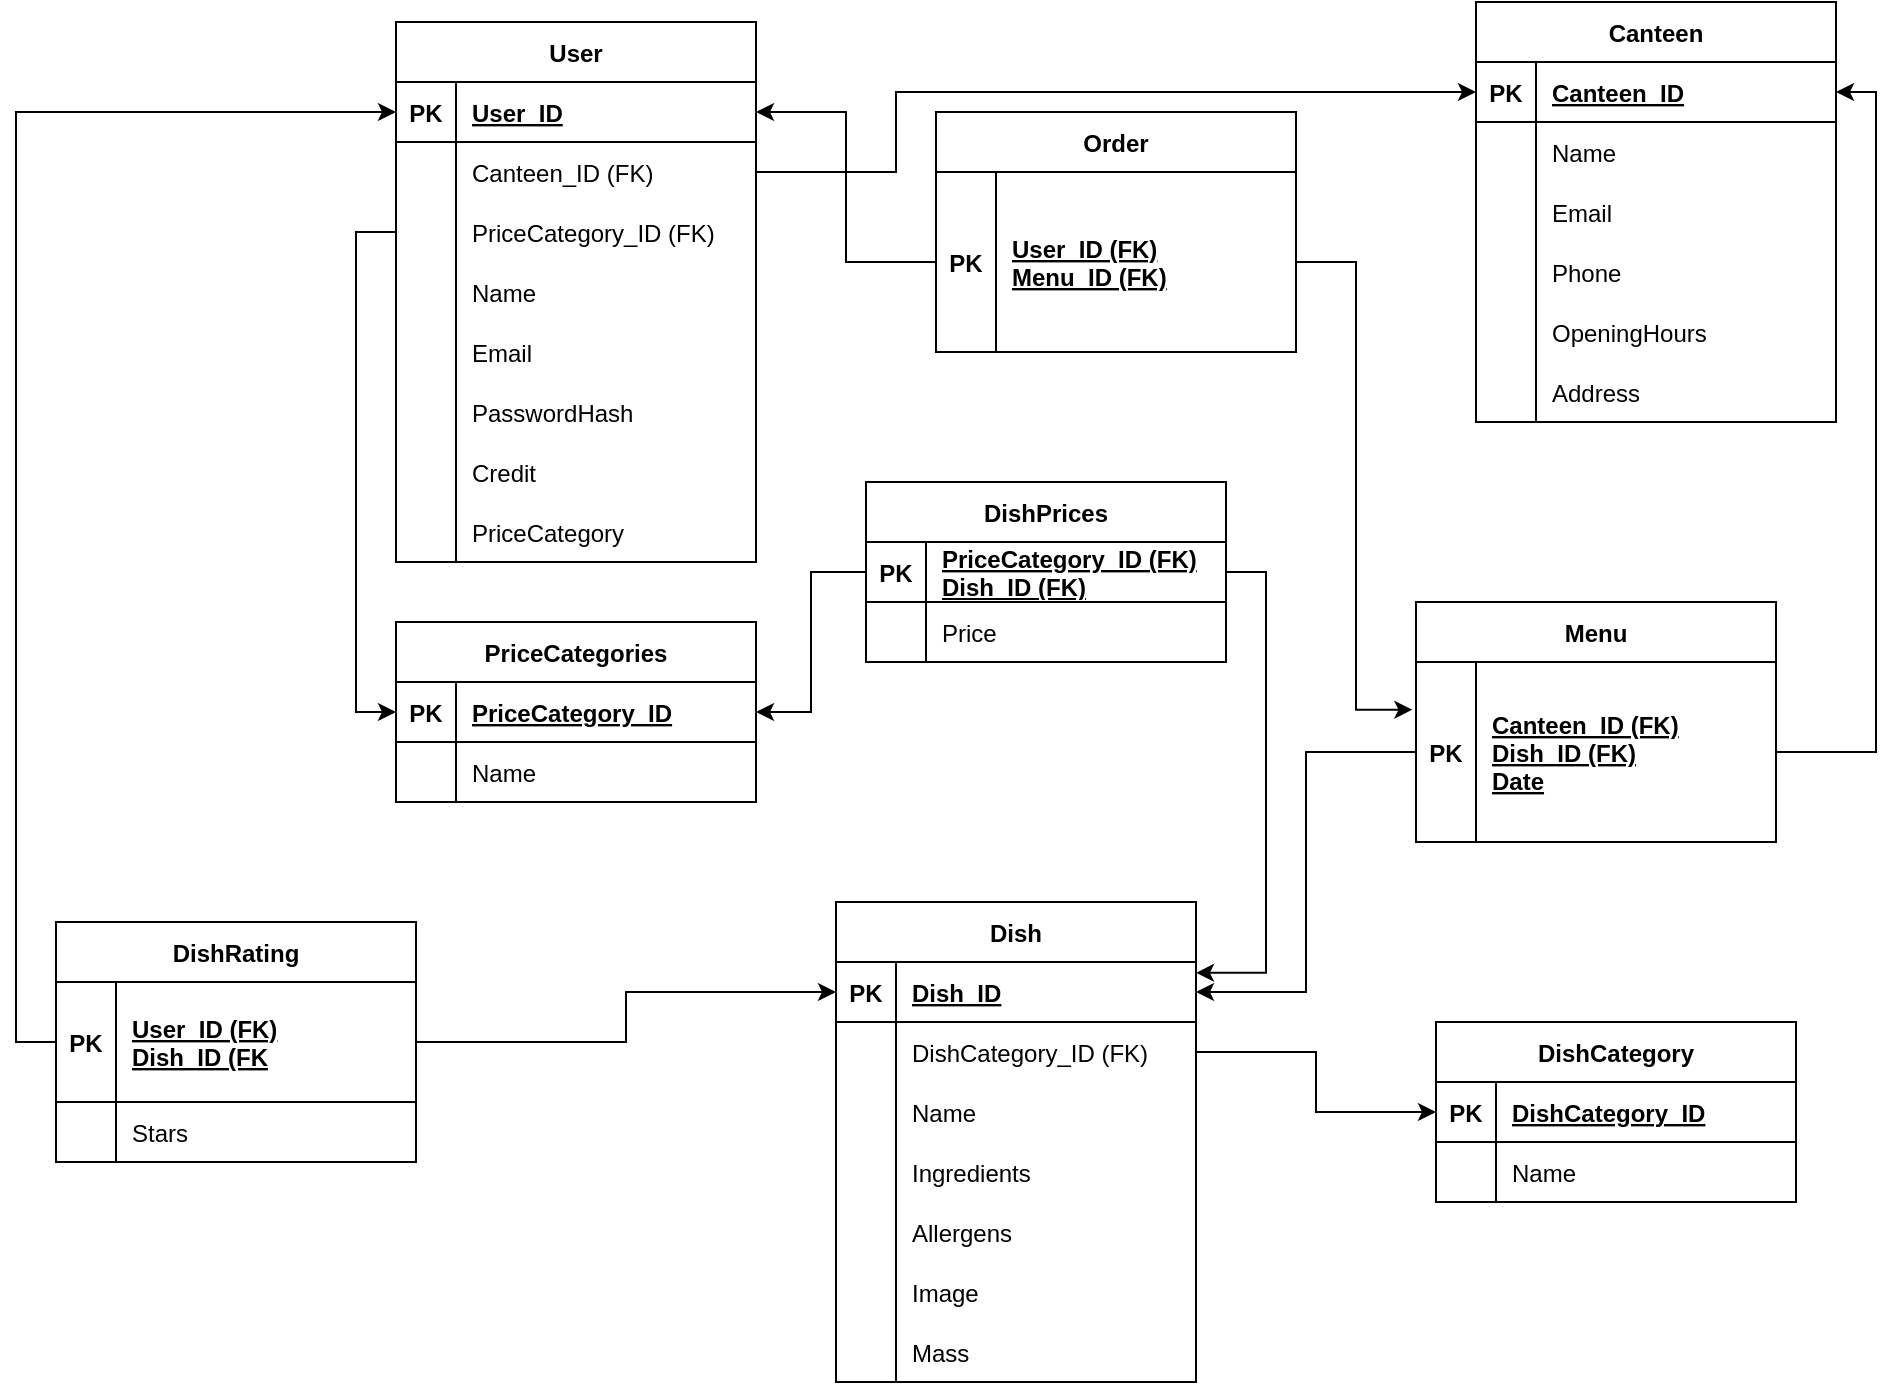 <mxfile version="21.8.2" type="device">
  <diagram name="Final Version" id="_wuXZ6CHV_yXkSp1oPyy">
    <mxGraphModel dx="1885" dy="727" grid="1" gridSize="10" guides="1" tooltips="1" connect="1" arrows="1" fold="1" page="1" pageScale="1" pageWidth="850" pageHeight="1100" math="0" shadow="0">
      <root>
        <mxCell id="0" />
        <mxCell id="1" parent="0" />
        <mxCell id="0rkfQW-frQzm_QfEmQ_q-1" value="User" style="shape=table;startSize=30;container=1;collapsible=1;childLayout=tableLayout;fixedRows=1;rowLines=0;fontStyle=1;align=center;resizeLast=1;" parent="1" vertex="1">
          <mxGeometry x="100" y="80" width="180" height="270" as="geometry">
            <mxRectangle x="100" y="90" width="70" height="30" as="alternateBounds" />
          </mxGeometry>
        </mxCell>
        <mxCell id="0rkfQW-frQzm_QfEmQ_q-2" value="" style="shape=tableRow;horizontal=0;startSize=0;swimlaneHead=0;swimlaneBody=0;fillColor=none;collapsible=0;dropTarget=0;points=[[0,0.5],[1,0.5]];portConstraint=eastwest;top=0;left=0;right=0;bottom=1;" parent="0rkfQW-frQzm_QfEmQ_q-1" vertex="1">
          <mxGeometry y="30" width="180" height="30" as="geometry" />
        </mxCell>
        <mxCell id="0rkfQW-frQzm_QfEmQ_q-3" value="PK" style="shape=partialRectangle;connectable=0;fillColor=none;top=0;left=0;bottom=0;right=0;fontStyle=1;overflow=hidden;" parent="0rkfQW-frQzm_QfEmQ_q-2" vertex="1">
          <mxGeometry width="30" height="30" as="geometry">
            <mxRectangle width="30" height="30" as="alternateBounds" />
          </mxGeometry>
        </mxCell>
        <mxCell id="0rkfQW-frQzm_QfEmQ_q-4" value="User_ID" style="shape=partialRectangle;connectable=0;fillColor=none;top=0;left=0;bottom=0;right=0;align=left;spacingLeft=6;fontStyle=5;overflow=hidden;" parent="0rkfQW-frQzm_QfEmQ_q-2" vertex="1">
          <mxGeometry x="30" width="150" height="30" as="geometry">
            <mxRectangle width="150" height="30" as="alternateBounds" />
          </mxGeometry>
        </mxCell>
        <mxCell id="bzY_yUrseFxLbQC5Vugn-4" style="shape=tableRow;horizontal=0;startSize=0;swimlaneHead=0;swimlaneBody=0;fillColor=none;collapsible=0;dropTarget=0;points=[[0,0.5],[1,0.5]];portConstraint=eastwest;top=0;left=0;right=0;bottom=0;" vertex="1" parent="0rkfQW-frQzm_QfEmQ_q-1">
          <mxGeometry y="60" width="180" height="30" as="geometry" />
        </mxCell>
        <mxCell id="bzY_yUrseFxLbQC5Vugn-5" style="shape=partialRectangle;connectable=0;fillColor=none;top=0;left=0;bottom=0;right=0;editable=1;overflow=hidden;" vertex="1" parent="bzY_yUrseFxLbQC5Vugn-4">
          <mxGeometry width="30" height="30" as="geometry">
            <mxRectangle width="30" height="30" as="alternateBounds" />
          </mxGeometry>
        </mxCell>
        <mxCell id="bzY_yUrseFxLbQC5Vugn-6" value="Canteen_ID (FK)" style="shape=partialRectangle;connectable=0;fillColor=none;top=0;left=0;bottom=0;right=0;align=left;spacingLeft=6;overflow=hidden;" vertex="1" parent="bzY_yUrseFxLbQC5Vugn-4">
          <mxGeometry x="30" width="150" height="30" as="geometry">
            <mxRectangle width="150" height="30" as="alternateBounds" />
          </mxGeometry>
        </mxCell>
        <mxCell id="bzY_yUrseFxLbQC5Vugn-20" style="shape=tableRow;horizontal=0;startSize=0;swimlaneHead=0;swimlaneBody=0;fillColor=none;collapsible=0;dropTarget=0;points=[[0,0.5],[1,0.5]];portConstraint=eastwest;top=0;left=0;right=0;bottom=0;" vertex="1" parent="0rkfQW-frQzm_QfEmQ_q-1">
          <mxGeometry y="90" width="180" height="30" as="geometry" />
        </mxCell>
        <mxCell id="bzY_yUrseFxLbQC5Vugn-21" style="shape=partialRectangle;connectable=0;fillColor=none;top=0;left=0;bottom=0;right=0;editable=1;overflow=hidden;" vertex="1" parent="bzY_yUrseFxLbQC5Vugn-20">
          <mxGeometry width="30" height="30" as="geometry">
            <mxRectangle width="30" height="30" as="alternateBounds" />
          </mxGeometry>
        </mxCell>
        <mxCell id="bzY_yUrseFxLbQC5Vugn-22" value="PriceCategory_ID (FK)" style="shape=partialRectangle;connectable=0;fillColor=none;top=0;left=0;bottom=0;right=0;align=left;spacingLeft=6;overflow=hidden;" vertex="1" parent="bzY_yUrseFxLbQC5Vugn-20">
          <mxGeometry x="30" width="150" height="30" as="geometry">
            <mxRectangle width="150" height="30" as="alternateBounds" />
          </mxGeometry>
        </mxCell>
        <mxCell id="0rkfQW-frQzm_QfEmQ_q-5" style="shape=tableRow;horizontal=0;startSize=0;swimlaneHead=0;swimlaneBody=0;fillColor=none;collapsible=0;dropTarget=0;points=[[0,0.5],[1,0.5]];portConstraint=eastwest;top=0;left=0;right=0;bottom=0;" parent="0rkfQW-frQzm_QfEmQ_q-1" vertex="1">
          <mxGeometry y="120" width="180" height="30" as="geometry" />
        </mxCell>
        <mxCell id="0rkfQW-frQzm_QfEmQ_q-6" style="shape=partialRectangle;connectable=0;fillColor=none;top=0;left=0;bottom=0;right=0;editable=1;overflow=hidden;" parent="0rkfQW-frQzm_QfEmQ_q-5" vertex="1">
          <mxGeometry width="30" height="30" as="geometry">
            <mxRectangle width="30" height="30" as="alternateBounds" />
          </mxGeometry>
        </mxCell>
        <mxCell id="0rkfQW-frQzm_QfEmQ_q-7" value="Name" style="shape=partialRectangle;connectable=0;fillColor=none;top=0;left=0;bottom=0;right=0;align=left;spacingLeft=6;overflow=hidden;" parent="0rkfQW-frQzm_QfEmQ_q-5" vertex="1">
          <mxGeometry x="30" width="150" height="30" as="geometry">
            <mxRectangle width="150" height="30" as="alternateBounds" />
          </mxGeometry>
        </mxCell>
        <mxCell id="0rkfQW-frQzm_QfEmQ_q-8" style="shape=tableRow;horizontal=0;startSize=0;swimlaneHead=0;swimlaneBody=0;fillColor=none;collapsible=0;dropTarget=0;points=[[0,0.5],[1,0.5]];portConstraint=eastwest;top=0;left=0;right=0;bottom=0;" parent="0rkfQW-frQzm_QfEmQ_q-1" vertex="1">
          <mxGeometry y="150" width="180" height="30" as="geometry" />
        </mxCell>
        <mxCell id="0rkfQW-frQzm_QfEmQ_q-9" style="shape=partialRectangle;connectable=0;fillColor=none;top=0;left=0;bottom=0;right=0;editable=1;overflow=hidden;" parent="0rkfQW-frQzm_QfEmQ_q-8" vertex="1">
          <mxGeometry width="30" height="30" as="geometry">
            <mxRectangle width="30" height="30" as="alternateBounds" />
          </mxGeometry>
        </mxCell>
        <mxCell id="0rkfQW-frQzm_QfEmQ_q-10" value="Email" style="shape=partialRectangle;connectable=0;fillColor=none;top=0;left=0;bottom=0;right=0;align=left;spacingLeft=6;overflow=hidden;" parent="0rkfQW-frQzm_QfEmQ_q-8" vertex="1">
          <mxGeometry x="30" width="150" height="30" as="geometry">
            <mxRectangle width="150" height="30" as="alternateBounds" />
          </mxGeometry>
        </mxCell>
        <mxCell id="0rkfQW-frQzm_QfEmQ_q-11" style="shape=tableRow;horizontal=0;startSize=0;swimlaneHead=0;swimlaneBody=0;fillColor=none;collapsible=0;dropTarget=0;points=[[0,0.5],[1,0.5]];portConstraint=eastwest;top=0;left=0;right=0;bottom=0;" parent="0rkfQW-frQzm_QfEmQ_q-1" vertex="1">
          <mxGeometry y="180" width="180" height="30" as="geometry" />
        </mxCell>
        <mxCell id="0rkfQW-frQzm_QfEmQ_q-12" style="shape=partialRectangle;connectable=0;fillColor=none;top=0;left=0;bottom=0;right=0;editable=1;overflow=hidden;" parent="0rkfQW-frQzm_QfEmQ_q-11" vertex="1">
          <mxGeometry width="30" height="30" as="geometry">
            <mxRectangle width="30" height="30" as="alternateBounds" />
          </mxGeometry>
        </mxCell>
        <mxCell id="0rkfQW-frQzm_QfEmQ_q-13" value="PasswordHash" style="shape=partialRectangle;connectable=0;fillColor=none;top=0;left=0;bottom=0;right=0;align=left;spacingLeft=6;overflow=hidden;" parent="0rkfQW-frQzm_QfEmQ_q-11" vertex="1">
          <mxGeometry x="30" width="150" height="30" as="geometry">
            <mxRectangle width="150" height="30" as="alternateBounds" />
          </mxGeometry>
        </mxCell>
        <mxCell id="0rkfQW-frQzm_QfEmQ_q-25" style="shape=tableRow;horizontal=0;startSize=0;swimlaneHead=0;swimlaneBody=0;fillColor=none;collapsible=0;dropTarget=0;points=[[0,0.5],[1,0.5]];portConstraint=eastwest;top=0;left=0;right=0;bottom=0;" parent="0rkfQW-frQzm_QfEmQ_q-1" vertex="1">
          <mxGeometry y="210" width="180" height="30" as="geometry" />
        </mxCell>
        <mxCell id="0rkfQW-frQzm_QfEmQ_q-26" style="shape=partialRectangle;connectable=0;fillColor=none;top=0;left=0;bottom=0;right=0;editable=1;overflow=hidden;" parent="0rkfQW-frQzm_QfEmQ_q-25" vertex="1">
          <mxGeometry width="30" height="30" as="geometry">
            <mxRectangle width="30" height="30" as="alternateBounds" />
          </mxGeometry>
        </mxCell>
        <mxCell id="0rkfQW-frQzm_QfEmQ_q-27" value="Credit" style="shape=partialRectangle;connectable=0;fillColor=none;top=0;left=0;bottom=0;right=0;align=left;spacingLeft=6;overflow=hidden;" parent="0rkfQW-frQzm_QfEmQ_q-25" vertex="1">
          <mxGeometry x="30" width="150" height="30" as="geometry">
            <mxRectangle width="150" height="30" as="alternateBounds" />
          </mxGeometry>
        </mxCell>
        <mxCell id="bzY_yUrseFxLbQC5Vugn-10" style="shape=tableRow;horizontal=0;startSize=0;swimlaneHead=0;swimlaneBody=0;fillColor=none;collapsible=0;dropTarget=0;points=[[0,0.5],[1,0.5]];portConstraint=eastwest;top=0;left=0;right=0;bottom=0;" vertex="1" parent="0rkfQW-frQzm_QfEmQ_q-1">
          <mxGeometry y="240" width="180" height="30" as="geometry" />
        </mxCell>
        <mxCell id="bzY_yUrseFxLbQC5Vugn-11" style="shape=partialRectangle;connectable=0;fillColor=none;top=0;left=0;bottom=0;right=0;editable=1;overflow=hidden;" vertex="1" parent="bzY_yUrseFxLbQC5Vugn-10">
          <mxGeometry width="30" height="30" as="geometry">
            <mxRectangle width="30" height="30" as="alternateBounds" />
          </mxGeometry>
        </mxCell>
        <mxCell id="bzY_yUrseFxLbQC5Vugn-12" value="PriceCategory" style="shape=partialRectangle;connectable=0;fillColor=none;top=0;left=0;bottom=0;right=0;align=left;spacingLeft=6;overflow=hidden;" vertex="1" parent="bzY_yUrseFxLbQC5Vugn-10">
          <mxGeometry x="30" width="150" height="30" as="geometry">
            <mxRectangle width="150" height="30" as="alternateBounds" />
          </mxGeometry>
        </mxCell>
        <mxCell id="0rkfQW-frQzm_QfEmQ_q-28" value="Canteen" style="shape=table;startSize=30;container=1;collapsible=1;childLayout=tableLayout;fixedRows=1;rowLines=0;fontStyle=1;align=center;resizeLast=1;" parent="1" vertex="1">
          <mxGeometry x="640" y="70" width="180" height="210" as="geometry">
            <mxRectangle x="100" y="90" width="70" height="30" as="alternateBounds" />
          </mxGeometry>
        </mxCell>
        <mxCell id="0rkfQW-frQzm_QfEmQ_q-29" value="" style="shape=tableRow;horizontal=0;startSize=0;swimlaneHead=0;swimlaneBody=0;fillColor=none;collapsible=0;dropTarget=0;points=[[0,0.5],[1,0.5]];portConstraint=eastwest;top=0;left=0;right=0;bottom=1;" parent="0rkfQW-frQzm_QfEmQ_q-28" vertex="1">
          <mxGeometry y="30" width="180" height="30" as="geometry" />
        </mxCell>
        <mxCell id="0rkfQW-frQzm_QfEmQ_q-30" value="PK" style="shape=partialRectangle;connectable=0;fillColor=none;top=0;left=0;bottom=0;right=0;fontStyle=1;overflow=hidden;" parent="0rkfQW-frQzm_QfEmQ_q-29" vertex="1">
          <mxGeometry width="30" height="30" as="geometry">
            <mxRectangle width="30" height="30" as="alternateBounds" />
          </mxGeometry>
        </mxCell>
        <mxCell id="0rkfQW-frQzm_QfEmQ_q-31" value="Canteen_ID" style="shape=partialRectangle;connectable=0;fillColor=none;top=0;left=0;bottom=0;right=0;align=left;spacingLeft=6;fontStyle=5;overflow=hidden;" parent="0rkfQW-frQzm_QfEmQ_q-29" vertex="1">
          <mxGeometry x="30" width="150" height="30" as="geometry">
            <mxRectangle width="150" height="30" as="alternateBounds" />
          </mxGeometry>
        </mxCell>
        <mxCell id="0rkfQW-frQzm_QfEmQ_q-32" style="shape=tableRow;horizontal=0;startSize=0;swimlaneHead=0;swimlaneBody=0;fillColor=none;collapsible=0;dropTarget=0;points=[[0,0.5],[1,0.5]];portConstraint=eastwest;top=0;left=0;right=0;bottom=0;" parent="0rkfQW-frQzm_QfEmQ_q-28" vertex="1">
          <mxGeometry y="60" width="180" height="30" as="geometry" />
        </mxCell>
        <mxCell id="0rkfQW-frQzm_QfEmQ_q-33" style="shape=partialRectangle;connectable=0;fillColor=none;top=0;left=0;bottom=0;right=0;editable=1;overflow=hidden;" parent="0rkfQW-frQzm_QfEmQ_q-32" vertex="1">
          <mxGeometry width="30" height="30" as="geometry">
            <mxRectangle width="30" height="30" as="alternateBounds" />
          </mxGeometry>
        </mxCell>
        <mxCell id="0rkfQW-frQzm_QfEmQ_q-34" value="Name" style="shape=partialRectangle;connectable=0;fillColor=none;top=0;left=0;bottom=0;right=0;align=left;spacingLeft=6;overflow=hidden;" parent="0rkfQW-frQzm_QfEmQ_q-32" vertex="1">
          <mxGeometry x="30" width="150" height="30" as="geometry">
            <mxRectangle width="150" height="30" as="alternateBounds" />
          </mxGeometry>
        </mxCell>
        <mxCell id="0rkfQW-frQzm_QfEmQ_q-35" style="shape=tableRow;horizontal=0;startSize=0;swimlaneHead=0;swimlaneBody=0;fillColor=none;collapsible=0;dropTarget=0;points=[[0,0.5],[1,0.5]];portConstraint=eastwest;top=0;left=0;right=0;bottom=0;" parent="0rkfQW-frQzm_QfEmQ_q-28" vertex="1">
          <mxGeometry y="90" width="180" height="30" as="geometry" />
        </mxCell>
        <mxCell id="0rkfQW-frQzm_QfEmQ_q-36" style="shape=partialRectangle;connectable=0;fillColor=none;top=0;left=0;bottom=0;right=0;editable=1;overflow=hidden;" parent="0rkfQW-frQzm_QfEmQ_q-35" vertex="1">
          <mxGeometry width="30" height="30" as="geometry">
            <mxRectangle width="30" height="30" as="alternateBounds" />
          </mxGeometry>
        </mxCell>
        <mxCell id="0rkfQW-frQzm_QfEmQ_q-37" value="Email" style="shape=partialRectangle;connectable=0;fillColor=none;top=0;left=0;bottom=0;right=0;align=left;spacingLeft=6;overflow=hidden;" parent="0rkfQW-frQzm_QfEmQ_q-35" vertex="1">
          <mxGeometry x="30" width="150" height="30" as="geometry">
            <mxRectangle width="150" height="30" as="alternateBounds" />
          </mxGeometry>
        </mxCell>
        <mxCell id="0rkfQW-frQzm_QfEmQ_q-38" style="shape=tableRow;horizontal=0;startSize=0;swimlaneHead=0;swimlaneBody=0;fillColor=none;collapsible=0;dropTarget=0;points=[[0,0.5],[1,0.5]];portConstraint=eastwest;top=0;left=0;right=0;bottom=0;" parent="0rkfQW-frQzm_QfEmQ_q-28" vertex="1">
          <mxGeometry y="120" width="180" height="30" as="geometry" />
        </mxCell>
        <mxCell id="0rkfQW-frQzm_QfEmQ_q-39" style="shape=partialRectangle;connectable=0;fillColor=none;top=0;left=0;bottom=0;right=0;editable=1;overflow=hidden;" parent="0rkfQW-frQzm_QfEmQ_q-38" vertex="1">
          <mxGeometry width="30" height="30" as="geometry">
            <mxRectangle width="30" height="30" as="alternateBounds" />
          </mxGeometry>
        </mxCell>
        <mxCell id="0rkfQW-frQzm_QfEmQ_q-40" value="Phone" style="shape=partialRectangle;connectable=0;fillColor=none;top=0;left=0;bottom=0;right=0;align=left;spacingLeft=6;overflow=hidden;" parent="0rkfQW-frQzm_QfEmQ_q-38" vertex="1">
          <mxGeometry x="30" width="150" height="30" as="geometry">
            <mxRectangle width="150" height="30" as="alternateBounds" />
          </mxGeometry>
        </mxCell>
        <mxCell id="0rkfQW-frQzm_QfEmQ_q-41" style="shape=tableRow;horizontal=0;startSize=0;swimlaneHead=0;swimlaneBody=0;fillColor=none;collapsible=0;dropTarget=0;points=[[0,0.5],[1,0.5]];portConstraint=eastwest;top=0;left=0;right=0;bottom=0;" parent="0rkfQW-frQzm_QfEmQ_q-28" vertex="1">
          <mxGeometry y="150" width="180" height="30" as="geometry" />
        </mxCell>
        <mxCell id="0rkfQW-frQzm_QfEmQ_q-42" style="shape=partialRectangle;connectable=0;fillColor=none;top=0;left=0;bottom=0;right=0;editable=1;overflow=hidden;" parent="0rkfQW-frQzm_QfEmQ_q-41" vertex="1">
          <mxGeometry width="30" height="30" as="geometry">
            <mxRectangle width="30" height="30" as="alternateBounds" />
          </mxGeometry>
        </mxCell>
        <mxCell id="0rkfQW-frQzm_QfEmQ_q-43" value="OpeningHours" style="shape=partialRectangle;connectable=0;fillColor=none;top=0;left=0;bottom=0;right=0;align=left;spacingLeft=6;overflow=hidden;" parent="0rkfQW-frQzm_QfEmQ_q-41" vertex="1">
          <mxGeometry x="30" width="150" height="30" as="geometry">
            <mxRectangle width="150" height="30" as="alternateBounds" />
          </mxGeometry>
        </mxCell>
        <mxCell id="0rkfQW-frQzm_QfEmQ_q-50" style="shape=tableRow;horizontal=0;startSize=0;swimlaneHead=0;swimlaneBody=0;fillColor=none;collapsible=0;dropTarget=0;points=[[0,0.5],[1,0.5]];portConstraint=eastwest;top=0;left=0;right=0;bottom=0;" parent="0rkfQW-frQzm_QfEmQ_q-28" vertex="1">
          <mxGeometry y="180" width="180" height="30" as="geometry" />
        </mxCell>
        <mxCell id="0rkfQW-frQzm_QfEmQ_q-51" style="shape=partialRectangle;connectable=0;fillColor=none;top=0;left=0;bottom=0;right=0;editable=1;overflow=hidden;" parent="0rkfQW-frQzm_QfEmQ_q-50" vertex="1">
          <mxGeometry width="30" height="30" as="geometry">
            <mxRectangle width="30" height="30" as="alternateBounds" />
          </mxGeometry>
        </mxCell>
        <mxCell id="0rkfQW-frQzm_QfEmQ_q-52" value="Address" style="shape=partialRectangle;connectable=0;fillColor=none;top=0;left=0;bottom=0;right=0;align=left;spacingLeft=6;overflow=hidden;" parent="0rkfQW-frQzm_QfEmQ_q-50" vertex="1">
          <mxGeometry x="30" width="150" height="30" as="geometry">
            <mxRectangle width="150" height="30" as="alternateBounds" />
          </mxGeometry>
        </mxCell>
        <mxCell id="0rkfQW-frQzm_QfEmQ_q-56" value="Dish" style="shape=table;startSize=30;container=1;collapsible=1;childLayout=tableLayout;fixedRows=1;rowLines=0;fontStyle=1;align=center;resizeLast=1;" parent="1" vertex="1">
          <mxGeometry x="320" y="520" width="180" height="240" as="geometry">
            <mxRectangle x="100" y="90" width="70" height="30" as="alternateBounds" />
          </mxGeometry>
        </mxCell>
        <mxCell id="0rkfQW-frQzm_QfEmQ_q-57" value="" style="shape=tableRow;horizontal=0;startSize=0;swimlaneHead=0;swimlaneBody=0;fillColor=none;collapsible=0;dropTarget=0;points=[[0,0.5],[1,0.5]];portConstraint=eastwest;top=0;left=0;right=0;bottom=1;" parent="0rkfQW-frQzm_QfEmQ_q-56" vertex="1">
          <mxGeometry y="30" width="180" height="30" as="geometry" />
        </mxCell>
        <mxCell id="0rkfQW-frQzm_QfEmQ_q-58" value="PK" style="shape=partialRectangle;connectable=0;fillColor=none;top=0;left=0;bottom=0;right=0;fontStyle=1;overflow=hidden;" parent="0rkfQW-frQzm_QfEmQ_q-57" vertex="1">
          <mxGeometry width="30" height="30" as="geometry">
            <mxRectangle width="30" height="30" as="alternateBounds" />
          </mxGeometry>
        </mxCell>
        <mxCell id="0rkfQW-frQzm_QfEmQ_q-59" value="Dish_ID" style="shape=partialRectangle;connectable=0;fillColor=none;top=0;left=0;bottom=0;right=0;align=left;spacingLeft=6;fontStyle=5;overflow=hidden;" parent="0rkfQW-frQzm_QfEmQ_q-57" vertex="1">
          <mxGeometry x="30" width="150" height="30" as="geometry">
            <mxRectangle width="150" height="30" as="alternateBounds" />
          </mxGeometry>
        </mxCell>
        <mxCell id="bzY_yUrseFxLbQC5Vugn-43" style="shape=tableRow;horizontal=0;startSize=0;swimlaneHead=0;swimlaneBody=0;fillColor=none;collapsible=0;dropTarget=0;points=[[0,0.5],[1,0.5]];portConstraint=eastwest;top=0;left=0;right=0;bottom=0;" vertex="1" parent="0rkfQW-frQzm_QfEmQ_q-56">
          <mxGeometry y="60" width="180" height="30" as="geometry" />
        </mxCell>
        <mxCell id="bzY_yUrseFxLbQC5Vugn-44" style="shape=partialRectangle;connectable=0;fillColor=none;top=0;left=0;bottom=0;right=0;editable=1;overflow=hidden;" vertex="1" parent="bzY_yUrseFxLbQC5Vugn-43">
          <mxGeometry width="30" height="30" as="geometry">
            <mxRectangle width="30" height="30" as="alternateBounds" />
          </mxGeometry>
        </mxCell>
        <mxCell id="bzY_yUrseFxLbQC5Vugn-45" value="DishCategory_ID (FK)" style="shape=partialRectangle;connectable=0;fillColor=none;top=0;left=0;bottom=0;right=0;align=left;spacingLeft=6;overflow=hidden;" vertex="1" parent="bzY_yUrseFxLbQC5Vugn-43">
          <mxGeometry x="30" width="150" height="30" as="geometry">
            <mxRectangle width="150" height="30" as="alternateBounds" />
          </mxGeometry>
        </mxCell>
        <mxCell id="0rkfQW-frQzm_QfEmQ_q-60" style="shape=tableRow;horizontal=0;startSize=0;swimlaneHead=0;swimlaneBody=0;fillColor=none;collapsible=0;dropTarget=0;points=[[0,0.5],[1,0.5]];portConstraint=eastwest;top=0;left=0;right=0;bottom=0;" parent="0rkfQW-frQzm_QfEmQ_q-56" vertex="1">
          <mxGeometry y="90" width="180" height="30" as="geometry" />
        </mxCell>
        <mxCell id="0rkfQW-frQzm_QfEmQ_q-61" style="shape=partialRectangle;connectable=0;fillColor=none;top=0;left=0;bottom=0;right=0;editable=1;overflow=hidden;" parent="0rkfQW-frQzm_QfEmQ_q-60" vertex="1">
          <mxGeometry width="30" height="30" as="geometry">
            <mxRectangle width="30" height="30" as="alternateBounds" />
          </mxGeometry>
        </mxCell>
        <mxCell id="0rkfQW-frQzm_QfEmQ_q-62" value="Name" style="shape=partialRectangle;connectable=0;fillColor=none;top=0;left=0;bottom=0;right=0;align=left;spacingLeft=6;overflow=hidden;" parent="0rkfQW-frQzm_QfEmQ_q-60" vertex="1">
          <mxGeometry x="30" width="150" height="30" as="geometry">
            <mxRectangle width="150" height="30" as="alternateBounds" />
          </mxGeometry>
        </mxCell>
        <mxCell id="0rkfQW-frQzm_QfEmQ_q-63" style="shape=tableRow;horizontal=0;startSize=0;swimlaneHead=0;swimlaneBody=0;fillColor=none;collapsible=0;dropTarget=0;points=[[0,0.5],[1,0.5]];portConstraint=eastwest;top=0;left=0;right=0;bottom=0;" parent="0rkfQW-frQzm_QfEmQ_q-56" vertex="1">
          <mxGeometry y="120" width="180" height="30" as="geometry" />
        </mxCell>
        <mxCell id="0rkfQW-frQzm_QfEmQ_q-64" style="shape=partialRectangle;connectable=0;fillColor=none;top=0;left=0;bottom=0;right=0;editable=1;overflow=hidden;" parent="0rkfQW-frQzm_QfEmQ_q-63" vertex="1">
          <mxGeometry width="30" height="30" as="geometry">
            <mxRectangle width="30" height="30" as="alternateBounds" />
          </mxGeometry>
        </mxCell>
        <mxCell id="0rkfQW-frQzm_QfEmQ_q-65" value="Ingredients" style="shape=partialRectangle;connectable=0;fillColor=none;top=0;left=0;bottom=0;right=0;align=left;spacingLeft=6;overflow=hidden;" parent="0rkfQW-frQzm_QfEmQ_q-63" vertex="1">
          <mxGeometry x="30" width="150" height="30" as="geometry">
            <mxRectangle width="150" height="30" as="alternateBounds" />
          </mxGeometry>
        </mxCell>
        <mxCell id="0rkfQW-frQzm_QfEmQ_q-66" style="shape=tableRow;horizontal=0;startSize=0;swimlaneHead=0;swimlaneBody=0;fillColor=none;collapsible=0;dropTarget=0;points=[[0,0.5],[1,0.5]];portConstraint=eastwest;top=0;left=0;right=0;bottom=0;" parent="0rkfQW-frQzm_QfEmQ_q-56" vertex="1">
          <mxGeometry y="150" width="180" height="30" as="geometry" />
        </mxCell>
        <mxCell id="0rkfQW-frQzm_QfEmQ_q-67" style="shape=partialRectangle;connectable=0;fillColor=none;top=0;left=0;bottom=0;right=0;editable=1;overflow=hidden;" parent="0rkfQW-frQzm_QfEmQ_q-66" vertex="1">
          <mxGeometry width="30" height="30" as="geometry">
            <mxRectangle width="30" height="30" as="alternateBounds" />
          </mxGeometry>
        </mxCell>
        <mxCell id="0rkfQW-frQzm_QfEmQ_q-68" value="Allergens" style="shape=partialRectangle;connectable=0;fillColor=none;top=0;left=0;bottom=0;right=0;align=left;spacingLeft=6;overflow=hidden;" parent="0rkfQW-frQzm_QfEmQ_q-66" vertex="1">
          <mxGeometry x="30" width="150" height="30" as="geometry">
            <mxRectangle width="150" height="30" as="alternateBounds" />
          </mxGeometry>
        </mxCell>
        <mxCell id="0rkfQW-frQzm_QfEmQ_q-179" style="shape=tableRow;horizontal=0;startSize=0;swimlaneHead=0;swimlaneBody=0;fillColor=none;collapsible=0;dropTarget=0;points=[[0,0.5],[1,0.5]];portConstraint=eastwest;top=0;left=0;right=0;bottom=0;" parent="0rkfQW-frQzm_QfEmQ_q-56" vertex="1">
          <mxGeometry y="180" width="180" height="30" as="geometry" />
        </mxCell>
        <mxCell id="0rkfQW-frQzm_QfEmQ_q-180" style="shape=partialRectangle;connectable=0;fillColor=none;top=0;left=0;bottom=0;right=0;editable=1;overflow=hidden;" parent="0rkfQW-frQzm_QfEmQ_q-179" vertex="1">
          <mxGeometry width="30" height="30" as="geometry">
            <mxRectangle width="30" height="30" as="alternateBounds" />
          </mxGeometry>
        </mxCell>
        <mxCell id="0rkfQW-frQzm_QfEmQ_q-181" value="Image" style="shape=partialRectangle;connectable=0;fillColor=none;top=0;left=0;bottom=0;right=0;align=left;spacingLeft=6;overflow=hidden;" parent="0rkfQW-frQzm_QfEmQ_q-179" vertex="1">
          <mxGeometry x="30" width="150" height="30" as="geometry">
            <mxRectangle width="150" height="30" as="alternateBounds" />
          </mxGeometry>
        </mxCell>
        <mxCell id="bzY_yUrseFxLbQC5Vugn-33" style="shape=tableRow;horizontal=0;startSize=0;swimlaneHead=0;swimlaneBody=0;fillColor=none;collapsible=0;dropTarget=0;points=[[0,0.5],[1,0.5]];portConstraint=eastwest;top=0;left=0;right=0;bottom=0;" vertex="1" parent="0rkfQW-frQzm_QfEmQ_q-56">
          <mxGeometry y="210" width="180" height="30" as="geometry" />
        </mxCell>
        <mxCell id="bzY_yUrseFxLbQC5Vugn-34" style="shape=partialRectangle;connectable=0;fillColor=none;top=0;left=0;bottom=0;right=0;editable=1;overflow=hidden;" vertex="1" parent="bzY_yUrseFxLbQC5Vugn-33">
          <mxGeometry width="30" height="30" as="geometry">
            <mxRectangle width="30" height="30" as="alternateBounds" />
          </mxGeometry>
        </mxCell>
        <mxCell id="bzY_yUrseFxLbQC5Vugn-35" value="Mass" style="shape=partialRectangle;connectable=0;fillColor=none;top=0;left=0;bottom=0;right=0;align=left;spacingLeft=6;overflow=hidden;" vertex="1" parent="bzY_yUrseFxLbQC5Vugn-33">
          <mxGeometry x="30" width="150" height="30" as="geometry">
            <mxRectangle width="150" height="30" as="alternateBounds" />
          </mxGeometry>
        </mxCell>
        <mxCell id="0rkfQW-frQzm_QfEmQ_q-75" value="DishRating" style="shape=table;startSize=30;container=1;collapsible=1;childLayout=tableLayout;fixedRows=1;rowLines=0;fontStyle=1;align=center;resizeLast=1;" parent="1" vertex="1">
          <mxGeometry x="-70" y="530" width="180" height="120" as="geometry">
            <mxRectangle x="100" y="90" width="70" height="30" as="alternateBounds" />
          </mxGeometry>
        </mxCell>
        <mxCell id="0rkfQW-frQzm_QfEmQ_q-76" value="" style="shape=tableRow;horizontal=0;startSize=0;swimlaneHead=0;swimlaneBody=0;fillColor=none;collapsible=0;dropTarget=0;points=[[0,0.5],[1,0.5]];portConstraint=eastwest;top=0;left=0;right=0;bottom=1;" parent="0rkfQW-frQzm_QfEmQ_q-75" vertex="1">
          <mxGeometry y="30" width="180" height="60" as="geometry" />
        </mxCell>
        <mxCell id="0rkfQW-frQzm_QfEmQ_q-77" value="PK" style="shape=partialRectangle;connectable=0;fillColor=none;top=0;left=0;bottom=0;right=0;fontStyle=1;overflow=hidden;" parent="0rkfQW-frQzm_QfEmQ_q-76" vertex="1">
          <mxGeometry width="30" height="60" as="geometry">
            <mxRectangle width="30" height="60" as="alternateBounds" />
          </mxGeometry>
        </mxCell>
        <mxCell id="0rkfQW-frQzm_QfEmQ_q-78" value="User_ID (FK)&#xa;Dish_ID (FK" style="shape=partialRectangle;connectable=0;fillColor=none;top=0;left=0;bottom=0;right=0;align=left;spacingLeft=6;fontStyle=5;overflow=hidden;" parent="0rkfQW-frQzm_QfEmQ_q-76" vertex="1">
          <mxGeometry x="30" width="150" height="60" as="geometry">
            <mxRectangle width="150" height="60" as="alternateBounds" />
          </mxGeometry>
        </mxCell>
        <mxCell id="0rkfQW-frQzm_QfEmQ_q-79" style="shape=tableRow;horizontal=0;startSize=0;swimlaneHead=0;swimlaneBody=0;fillColor=none;collapsible=0;dropTarget=0;points=[[0,0.5],[1,0.5]];portConstraint=eastwest;top=0;left=0;right=0;bottom=0;" parent="0rkfQW-frQzm_QfEmQ_q-75" vertex="1">
          <mxGeometry y="90" width="180" height="30" as="geometry" />
        </mxCell>
        <mxCell id="0rkfQW-frQzm_QfEmQ_q-80" style="shape=partialRectangle;connectable=0;fillColor=none;top=0;left=0;bottom=0;right=0;editable=1;overflow=hidden;" parent="0rkfQW-frQzm_QfEmQ_q-79" vertex="1">
          <mxGeometry width="30" height="30" as="geometry">
            <mxRectangle width="30" height="30" as="alternateBounds" />
          </mxGeometry>
        </mxCell>
        <mxCell id="0rkfQW-frQzm_QfEmQ_q-81" value="Stars" style="shape=partialRectangle;connectable=0;fillColor=none;top=0;left=0;bottom=0;right=0;align=left;spacingLeft=6;overflow=hidden;" parent="0rkfQW-frQzm_QfEmQ_q-79" vertex="1">
          <mxGeometry x="30" width="150" height="30" as="geometry">
            <mxRectangle width="150" height="30" as="alternateBounds" />
          </mxGeometry>
        </mxCell>
        <mxCell id="0rkfQW-frQzm_QfEmQ_q-93" style="edgeStyle=orthogonalEdgeStyle;rounded=0;orthogonalLoop=1;jettySize=auto;html=1;exitX=0;exitY=0.5;exitDx=0;exitDy=0;entryX=0;entryY=0.5;entryDx=0;entryDy=0;" parent="1" source="0rkfQW-frQzm_QfEmQ_q-76" target="0rkfQW-frQzm_QfEmQ_q-2" edge="1">
          <mxGeometry relative="1" as="geometry" />
        </mxCell>
        <mxCell id="0rkfQW-frQzm_QfEmQ_q-94" style="edgeStyle=orthogonalEdgeStyle;rounded=0;orthogonalLoop=1;jettySize=auto;html=1;" parent="1" target="0rkfQW-frQzm_QfEmQ_q-57" edge="1">
          <mxGeometry relative="1" as="geometry" />
        </mxCell>
        <mxCell id="0rkfQW-frQzm_QfEmQ_q-163" style="edgeStyle=orthogonalEdgeStyle;rounded=0;orthogonalLoop=1;jettySize=auto;html=1;exitX=1;exitY=0.5;exitDx=0;exitDy=0;entryX=0;entryY=0.5;entryDx=0;entryDy=0;" parent="1" source="0rkfQW-frQzm_QfEmQ_q-76" target="0rkfQW-frQzm_QfEmQ_q-57" edge="1">
          <mxGeometry relative="1" as="geometry" />
        </mxCell>
        <mxCell id="0rkfQW-frQzm_QfEmQ_q-164" value="Menu" style="shape=table;startSize=30;container=1;collapsible=1;childLayout=tableLayout;fixedRows=1;rowLines=0;fontStyle=1;align=center;resizeLast=1;" parent="1" vertex="1">
          <mxGeometry x="610" y="370" width="180" height="120" as="geometry">
            <mxRectangle x="100" y="90" width="70" height="30" as="alternateBounds" />
          </mxGeometry>
        </mxCell>
        <mxCell id="0rkfQW-frQzm_QfEmQ_q-165" value="" style="shape=tableRow;horizontal=0;startSize=0;swimlaneHead=0;swimlaneBody=0;fillColor=none;collapsible=0;dropTarget=0;points=[[0,0.5],[1,0.5]];portConstraint=eastwest;top=0;left=0;right=0;bottom=1;" parent="0rkfQW-frQzm_QfEmQ_q-164" vertex="1">
          <mxGeometry y="30" width="180" height="90" as="geometry" />
        </mxCell>
        <mxCell id="0rkfQW-frQzm_QfEmQ_q-166" value="PK" style="shape=partialRectangle;connectable=0;fillColor=none;top=0;left=0;bottom=0;right=0;fontStyle=1;overflow=hidden;" parent="0rkfQW-frQzm_QfEmQ_q-165" vertex="1">
          <mxGeometry width="30" height="90" as="geometry">
            <mxRectangle width="30" height="90" as="alternateBounds" />
          </mxGeometry>
        </mxCell>
        <mxCell id="0rkfQW-frQzm_QfEmQ_q-167" value="Canteen_ID (FK)&#xa;Dish_ID (FK)&#xa;Date" style="shape=partialRectangle;connectable=0;fillColor=none;top=0;left=0;bottom=0;right=0;align=left;spacingLeft=6;fontStyle=5;overflow=hidden;spacingTop=0;spacing=2;spacingBottom=0;" parent="0rkfQW-frQzm_QfEmQ_q-165" vertex="1">
          <mxGeometry x="30" width="150" height="90" as="geometry">
            <mxRectangle width="150" height="90" as="alternateBounds" />
          </mxGeometry>
        </mxCell>
        <mxCell id="0rkfQW-frQzm_QfEmQ_q-171" style="edgeStyle=orthogonalEdgeStyle;rounded=0;orthogonalLoop=1;jettySize=auto;html=1;exitX=0;exitY=0.5;exitDx=0;exitDy=0;entryX=1;entryY=0.5;entryDx=0;entryDy=0;" parent="1" source="0rkfQW-frQzm_QfEmQ_q-165" target="0rkfQW-frQzm_QfEmQ_q-57" edge="1">
          <mxGeometry relative="1" as="geometry" />
        </mxCell>
        <mxCell id="0rkfQW-frQzm_QfEmQ_q-172" style="edgeStyle=orthogonalEdgeStyle;rounded=0;orthogonalLoop=1;jettySize=auto;html=1;entryX=1;entryY=0.5;entryDx=0;entryDy=0;" parent="1" source="0rkfQW-frQzm_QfEmQ_q-165" target="0rkfQW-frQzm_QfEmQ_q-29" edge="1">
          <mxGeometry relative="1" as="geometry" />
        </mxCell>
        <mxCell id="0rkfQW-frQzm_QfEmQ_q-173" value="Order" style="shape=table;startSize=30;container=1;collapsible=1;childLayout=tableLayout;fixedRows=1;rowLines=0;fontStyle=1;align=center;resizeLast=1;" parent="1" vertex="1">
          <mxGeometry x="370" y="125" width="180" height="120" as="geometry">
            <mxRectangle x="100" y="90" width="70" height="30" as="alternateBounds" />
          </mxGeometry>
        </mxCell>
        <mxCell id="0rkfQW-frQzm_QfEmQ_q-174" value="" style="shape=tableRow;horizontal=0;startSize=0;swimlaneHead=0;swimlaneBody=0;fillColor=none;collapsible=0;dropTarget=0;points=[[0,0.5],[1,0.5]];portConstraint=eastwest;top=0;left=0;right=0;bottom=1;" parent="0rkfQW-frQzm_QfEmQ_q-173" vertex="1">
          <mxGeometry y="30" width="180" height="90" as="geometry" />
        </mxCell>
        <mxCell id="0rkfQW-frQzm_QfEmQ_q-175" value="PK" style="shape=partialRectangle;connectable=0;fillColor=none;top=0;left=0;bottom=0;right=0;fontStyle=1;overflow=hidden;" parent="0rkfQW-frQzm_QfEmQ_q-174" vertex="1">
          <mxGeometry width="30" height="90" as="geometry">
            <mxRectangle width="30" height="90" as="alternateBounds" />
          </mxGeometry>
        </mxCell>
        <mxCell id="0rkfQW-frQzm_QfEmQ_q-176" value="User_ID (FK)&#xa;Menu_ID (FK)" style="shape=partialRectangle;connectable=0;fillColor=none;top=0;left=0;bottom=0;right=0;align=left;spacingLeft=6;fontStyle=5;overflow=hidden;spacingTop=0;spacing=2;spacingBottom=0;" parent="0rkfQW-frQzm_QfEmQ_q-174" vertex="1">
          <mxGeometry x="30" width="150" height="90" as="geometry">
            <mxRectangle width="150" height="90" as="alternateBounds" />
          </mxGeometry>
        </mxCell>
        <mxCell id="0rkfQW-frQzm_QfEmQ_q-177" style="edgeStyle=orthogonalEdgeStyle;rounded=0;orthogonalLoop=1;jettySize=auto;html=1;" parent="1" source="0rkfQW-frQzm_QfEmQ_q-174" target="0rkfQW-frQzm_QfEmQ_q-2" edge="1">
          <mxGeometry relative="1" as="geometry" />
        </mxCell>
        <mxCell id="0rkfQW-frQzm_QfEmQ_q-178" style="edgeStyle=orthogonalEdgeStyle;rounded=0;orthogonalLoop=1;jettySize=auto;html=1;exitX=1;exitY=0.5;exitDx=0;exitDy=0;entryX=-0.01;entryY=0.265;entryDx=0;entryDy=0;entryPerimeter=0;" parent="1" source="0rkfQW-frQzm_QfEmQ_q-174" target="0rkfQW-frQzm_QfEmQ_q-165" edge="1">
          <mxGeometry relative="1" as="geometry" />
        </mxCell>
        <mxCell id="bzY_yUrseFxLbQC5Vugn-9" style="edgeStyle=orthogonalEdgeStyle;rounded=0;orthogonalLoop=1;jettySize=auto;html=1;exitX=1;exitY=0.5;exitDx=0;exitDy=0;entryX=0;entryY=0.5;entryDx=0;entryDy=0;" edge="1" parent="1" source="bzY_yUrseFxLbQC5Vugn-4" target="0rkfQW-frQzm_QfEmQ_q-29">
          <mxGeometry relative="1" as="geometry">
            <Array as="points">
              <mxPoint x="350" y="155" />
              <mxPoint x="350" y="115" />
            </Array>
          </mxGeometry>
        </mxCell>
        <mxCell id="bzY_yUrseFxLbQC5Vugn-13" value="PriceCategories" style="shape=table;startSize=30;container=1;collapsible=1;childLayout=tableLayout;fixedRows=1;rowLines=0;fontStyle=1;align=center;resizeLast=1;" vertex="1" parent="1">
          <mxGeometry x="100" y="380" width="180" height="90" as="geometry">
            <mxRectangle x="100" y="90" width="70" height="30" as="alternateBounds" />
          </mxGeometry>
        </mxCell>
        <mxCell id="bzY_yUrseFxLbQC5Vugn-14" value="" style="shape=tableRow;horizontal=0;startSize=0;swimlaneHead=0;swimlaneBody=0;fillColor=none;collapsible=0;dropTarget=0;points=[[0,0.5],[1,0.5]];portConstraint=eastwest;top=0;left=0;right=0;bottom=1;" vertex="1" parent="bzY_yUrseFxLbQC5Vugn-13">
          <mxGeometry y="30" width="180" height="30" as="geometry" />
        </mxCell>
        <mxCell id="bzY_yUrseFxLbQC5Vugn-15" value="PK" style="shape=partialRectangle;connectable=0;fillColor=none;top=0;left=0;bottom=0;right=0;fontStyle=1;overflow=hidden;" vertex="1" parent="bzY_yUrseFxLbQC5Vugn-14">
          <mxGeometry width="30" height="30" as="geometry">
            <mxRectangle width="30" height="30" as="alternateBounds" />
          </mxGeometry>
        </mxCell>
        <mxCell id="bzY_yUrseFxLbQC5Vugn-16" value="PriceCategory_ID" style="shape=partialRectangle;connectable=0;fillColor=none;top=0;left=0;bottom=0;right=0;align=left;spacingLeft=6;fontStyle=5;overflow=hidden;" vertex="1" parent="bzY_yUrseFxLbQC5Vugn-14">
          <mxGeometry x="30" width="150" height="30" as="geometry">
            <mxRectangle width="150" height="30" as="alternateBounds" />
          </mxGeometry>
        </mxCell>
        <mxCell id="bzY_yUrseFxLbQC5Vugn-17" style="shape=tableRow;horizontal=0;startSize=0;swimlaneHead=0;swimlaneBody=0;fillColor=none;collapsible=0;dropTarget=0;points=[[0,0.5],[1,0.5]];portConstraint=eastwest;top=0;left=0;right=0;bottom=0;" vertex="1" parent="bzY_yUrseFxLbQC5Vugn-13">
          <mxGeometry y="60" width="180" height="30" as="geometry" />
        </mxCell>
        <mxCell id="bzY_yUrseFxLbQC5Vugn-18" style="shape=partialRectangle;connectable=0;fillColor=none;top=0;left=0;bottom=0;right=0;editable=1;overflow=hidden;" vertex="1" parent="bzY_yUrseFxLbQC5Vugn-17">
          <mxGeometry width="30" height="30" as="geometry">
            <mxRectangle width="30" height="30" as="alternateBounds" />
          </mxGeometry>
        </mxCell>
        <mxCell id="bzY_yUrseFxLbQC5Vugn-19" value="Name" style="shape=partialRectangle;connectable=0;fillColor=none;top=0;left=0;bottom=0;right=0;align=left;spacingLeft=6;overflow=hidden;" vertex="1" parent="bzY_yUrseFxLbQC5Vugn-17">
          <mxGeometry x="30" width="150" height="30" as="geometry">
            <mxRectangle width="150" height="30" as="alternateBounds" />
          </mxGeometry>
        </mxCell>
        <mxCell id="bzY_yUrseFxLbQC5Vugn-23" style="edgeStyle=orthogonalEdgeStyle;rounded=0;orthogonalLoop=1;jettySize=auto;html=1;exitX=0;exitY=0.5;exitDx=0;exitDy=0;entryX=0;entryY=0.5;entryDx=0;entryDy=0;" edge="1" parent="1" source="bzY_yUrseFxLbQC5Vugn-20" target="bzY_yUrseFxLbQC5Vugn-14">
          <mxGeometry relative="1" as="geometry" />
        </mxCell>
        <mxCell id="bzY_yUrseFxLbQC5Vugn-24" value="DishPrices" style="shape=table;startSize=30;container=1;collapsible=1;childLayout=tableLayout;fixedRows=1;rowLines=0;fontStyle=1;align=center;resizeLast=1;" vertex="1" parent="1">
          <mxGeometry x="335" y="310" width="180" height="90" as="geometry">
            <mxRectangle x="100" y="90" width="70" height="30" as="alternateBounds" />
          </mxGeometry>
        </mxCell>
        <mxCell id="bzY_yUrseFxLbQC5Vugn-25" value="" style="shape=tableRow;horizontal=0;startSize=0;swimlaneHead=0;swimlaneBody=0;fillColor=none;collapsible=0;dropTarget=0;points=[[0,0.5],[1,0.5]];portConstraint=eastwest;top=0;left=0;right=0;bottom=1;" vertex="1" parent="bzY_yUrseFxLbQC5Vugn-24">
          <mxGeometry y="30" width="180" height="30" as="geometry" />
        </mxCell>
        <mxCell id="bzY_yUrseFxLbQC5Vugn-26" value="PK" style="shape=partialRectangle;connectable=0;fillColor=none;top=0;left=0;bottom=0;right=0;fontStyle=1;overflow=hidden;" vertex="1" parent="bzY_yUrseFxLbQC5Vugn-25">
          <mxGeometry width="30" height="30" as="geometry">
            <mxRectangle width="30" height="30" as="alternateBounds" />
          </mxGeometry>
        </mxCell>
        <mxCell id="bzY_yUrseFxLbQC5Vugn-27" value="PriceCategory_ID (FK)&#xa;Dish_ID (FK)" style="shape=partialRectangle;connectable=0;fillColor=none;top=0;left=0;bottom=0;right=0;align=left;spacingLeft=6;fontStyle=5;overflow=hidden;" vertex="1" parent="bzY_yUrseFxLbQC5Vugn-25">
          <mxGeometry x="30" width="150" height="30" as="geometry">
            <mxRectangle width="150" height="30" as="alternateBounds" />
          </mxGeometry>
        </mxCell>
        <mxCell id="bzY_yUrseFxLbQC5Vugn-28" style="shape=tableRow;horizontal=0;startSize=0;swimlaneHead=0;swimlaneBody=0;fillColor=none;collapsible=0;dropTarget=0;points=[[0,0.5],[1,0.5]];portConstraint=eastwest;top=0;left=0;right=0;bottom=0;" vertex="1" parent="bzY_yUrseFxLbQC5Vugn-24">
          <mxGeometry y="60" width="180" height="30" as="geometry" />
        </mxCell>
        <mxCell id="bzY_yUrseFxLbQC5Vugn-29" style="shape=partialRectangle;connectable=0;fillColor=none;top=0;left=0;bottom=0;right=0;editable=1;overflow=hidden;" vertex="1" parent="bzY_yUrseFxLbQC5Vugn-28">
          <mxGeometry width="30" height="30" as="geometry">
            <mxRectangle width="30" height="30" as="alternateBounds" />
          </mxGeometry>
        </mxCell>
        <mxCell id="bzY_yUrseFxLbQC5Vugn-30" value="Price" style="shape=partialRectangle;connectable=0;fillColor=none;top=0;left=0;bottom=0;right=0;align=left;spacingLeft=6;overflow=hidden;" vertex="1" parent="bzY_yUrseFxLbQC5Vugn-28">
          <mxGeometry x="30" width="150" height="30" as="geometry">
            <mxRectangle width="150" height="30" as="alternateBounds" />
          </mxGeometry>
        </mxCell>
        <mxCell id="bzY_yUrseFxLbQC5Vugn-31" style="edgeStyle=orthogonalEdgeStyle;rounded=0;orthogonalLoop=1;jettySize=auto;html=1;exitX=0;exitY=0.5;exitDx=0;exitDy=0;entryX=1;entryY=0.5;entryDx=0;entryDy=0;" edge="1" parent="1" source="bzY_yUrseFxLbQC5Vugn-25" target="bzY_yUrseFxLbQC5Vugn-14">
          <mxGeometry relative="1" as="geometry" />
        </mxCell>
        <mxCell id="bzY_yUrseFxLbQC5Vugn-32" style="edgeStyle=orthogonalEdgeStyle;rounded=0;orthogonalLoop=1;jettySize=auto;html=1;exitX=1;exitY=0.5;exitDx=0;exitDy=0;entryX=1;entryY=0.181;entryDx=0;entryDy=0;entryPerimeter=0;" edge="1" parent="1" source="bzY_yUrseFxLbQC5Vugn-25" target="0rkfQW-frQzm_QfEmQ_q-57">
          <mxGeometry relative="1" as="geometry">
            <mxPoint x="520" y="550" as="targetPoint" />
          </mxGeometry>
        </mxCell>
        <mxCell id="bzY_yUrseFxLbQC5Vugn-36" value="DishCategory" style="shape=table;startSize=30;container=1;collapsible=1;childLayout=tableLayout;fixedRows=1;rowLines=0;fontStyle=1;align=center;resizeLast=1;" vertex="1" parent="1">
          <mxGeometry x="620" y="580" width="180" height="90" as="geometry">
            <mxRectangle x="100" y="90" width="70" height="30" as="alternateBounds" />
          </mxGeometry>
        </mxCell>
        <mxCell id="bzY_yUrseFxLbQC5Vugn-37" value="" style="shape=tableRow;horizontal=0;startSize=0;swimlaneHead=0;swimlaneBody=0;fillColor=none;collapsible=0;dropTarget=0;points=[[0,0.5],[1,0.5]];portConstraint=eastwest;top=0;left=0;right=0;bottom=1;" vertex="1" parent="bzY_yUrseFxLbQC5Vugn-36">
          <mxGeometry y="30" width="180" height="30" as="geometry" />
        </mxCell>
        <mxCell id="bzY_yUrseFxLbQC5Vugn-38" value="PK" style="shape=partialRectangle;connectable=0;fillColor=none;top=0;left=0;bottom=0;right=0;fontStyle=1;overflow=hidden;" vertex="1" parent="bzY_yUrseFxLbQC5Vugn-37">
          <mxGeometry width="30" height="30" as="geometry">
            <mxRectangle width="30" height="30" as="alternateBounds" />
          </mxGeometry>
        </mxCell>
        <mxCell id="bzY_yUrseFxLbQC5Vugn-39" value="DishCategory_ID" style="shape=partialRectangle;connectable=0;fillColor=none;top=0;left=0;bottom=0;right=0;align=left;spacingLeft=6;fontStyle=5;overflow=hidden;" vertex="1" parent="bzY_yUrseFxLbQC5Vugn-37">
          <mxGeometry x="30" width="150" height="30" as="geometry">
            <mxRectangle width="150" height="30" as="alternateBounds" />
          </mxGeometry>
        </mxCell>
        <mxCell id="bzY_yUrseFxLbQC5Vugn-40" style="shape=tableRow;horizontal=0;startSize=0;swimlaneHead=0;swimlaneBody=0;fillColor=none;collapsible=0;dropTarget=0;points=[[0,0.5],[1,0.5]];portConstraint=eastwest;top=0;left=0;right=0;bottom=0;" vertex="1" parent="bzY_yUrseFxLbQC5Vugn-36">
          <mxGeometry y="60" width="180" height="30" as="geometry" />
        </mxCell>
        <mxCell id="bzY_yUrseFxLbQC5Vugn-41" style="shape=partialRectangle;connectable=0;fillColor=none;top=0;left=0;bottom=0;right=0;editable=1;overflow=hidden;" vertex="1" parent="bzY_yUrseFxLbQC5Vugn-40">
          <mxGeometry width="30" height="30" as="geometry">
            <mxRectangle width="30" height="30" as="alternateBounds" />
          </mxGeometry>
        </mxCell>
        <mxCell id="bzY_yUrseFxLbQC5Vugn-42" value="Name" style="shape=partialRectangle;connectable=0;fillColor=none;top=0;left=0;bottom=0;right=0;align=left;spacingLeft=6;overflow=hidden;" vertex="1" parent="bzY_yUrseFxLbQC5Vugn-40">
          <mxGeometry x="30" width="150" height="30" as="geometry">
            <mxRectangle width="150" height="30" as="alternateBounds" />
          </mxGeometry>
        </mxCell>
        <mxCell id="bzY_yUrseFxLbQC5Vugn-46" style="edgeStyle=orthogonalEdgeStyle;rounded=0;orthogonalLoop=1;jettySize=auto;html=1;exitX=1;exitY=0.5;exitDx=0;exitDy=0;entryX=0;entryY=0.5;entryDx=0;entryDy=0;" edge="1" parent="1" source="bzY_yUrseFxLbQC5Vugn-43" target="bzY_yUrseFxLbQC5Vugn-37">
          <mxGeometry relative="1" as="geometry" />
        </mxCell>
      </root>
    </mxGraphModel>
  </diagram>
</mxfile>

